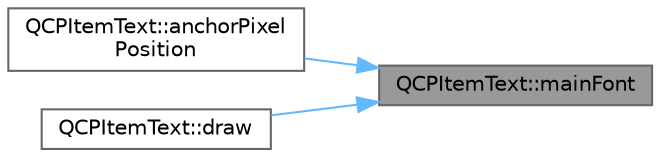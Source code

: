 digraph "QCPItemText::mainFont"
{
 // LATEX_PDF_SIZE
  bgcolor="transparent";
  edge [fontname=Helvetica,fontsize=10,labelfontname=Helvetica,labelfontsize=10];
  node [fontname=Helvetica,fontsize=10,shape=box,height=0.2,width=0.4];
  rankdir="RL";
  Node1 [label="QCPItemText::mainFont",height=0.2,width=0.4,color="gray40", fillcolor="grey60", style="filled", fontcolor="black",tooltip=" "];
  Node1 -> Node2 [dir="back",color="steelblue1",style="solid"];
  Node2 [label="QCPItemText::anchorPixel\lPosition",height=0.2,width=0.4,color="grey40", fillcolor="white", style="filled",URL="$class_q_c_p_item_text.html#afcdb1724d88d561f65da95fb54b0acb7",tooltip=" "];
  Node1 -> Node3 [dir="back",color="steelblue1",style="solid"];
  Node3 [label="QCPItemText::draw",height=0.2,width=0.4,color="grey40", fillcolor="white", style="filled",URL="$class_q_c_p_item_text.html#a8f8f075da83b6547c2b32e1f64cf0554",tooltip=" "];
}
